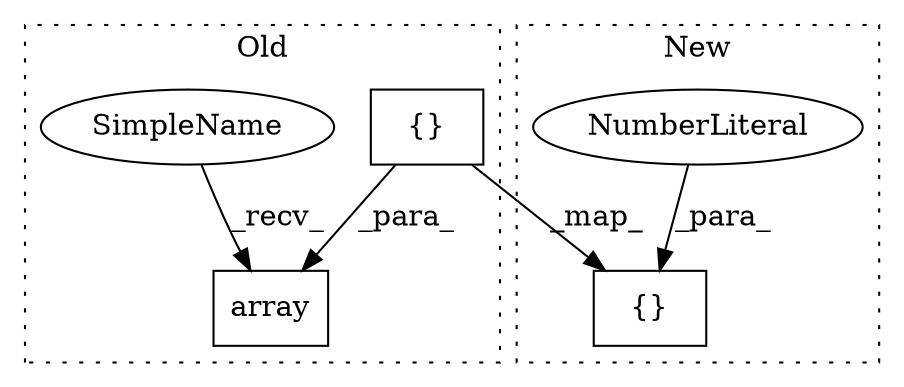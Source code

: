 digraph G {
subgraph cluster0 {
1 [label="{}" a="4" s="4490,4537" l="1,-47" shape="box"];
4 [label="array" a="32" s="4475,4481" l="6,-12" shape="box"];
5 [label="SimpleName" a="42" s="4469" l="0" shape="ellipse"];
label = "Old";
style="dotted";
}
subgraph cluster1 {
2 [label="{}" a="4" s="3914,3974" l="1,-60" shape="box"];
3 [label="NumberLiteral" a="34" s="3974" l="0" shape="ellipse"];
label = "New";
style="dotted";
}
1 -> 2 [label="_map_"];
1 -> 4 [label="_para_"];
3 -> 2 [label="_para_"];
5 -> 4 [label="_recv_"];
}
